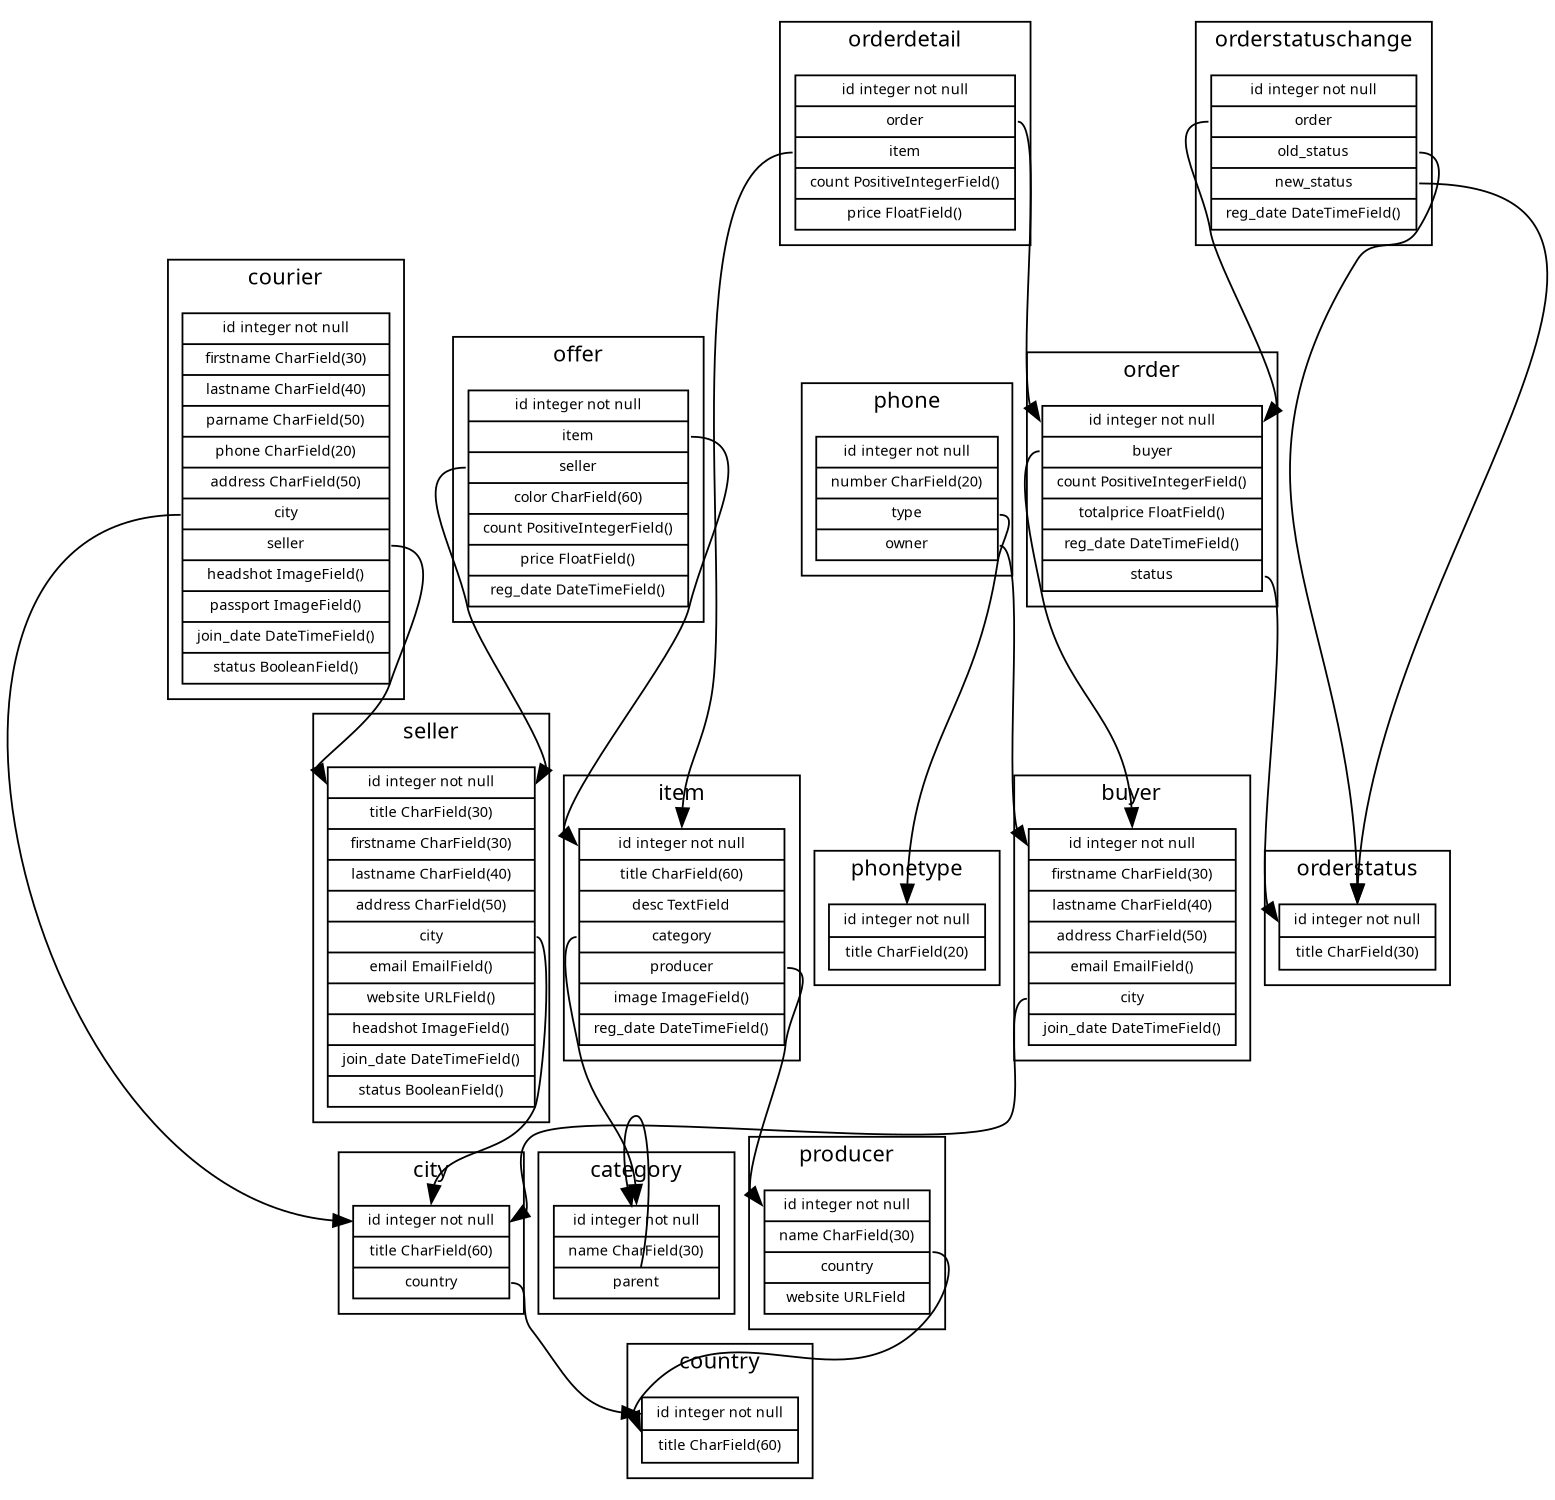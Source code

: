 digraph G {
	graph [rankdir = "TB", compound=true, ratio=compress, size="12,10", 
		remincross=true, center=true];
	node [shape=plaintext, fontname="Verdana", fontsize=8];
	edge [arrowsize=1, color=black, fontname="Verdana", fontsize=8];
	
subgraph cluster_producers {label="producer"; labelloc="t"; fontname="Verdana"; fontsize=12; producers};
producers [shape=record, label="{<id> id integer not null|name CharField(30)|<country> country|website URLField}"]

subgraph cluster_categories {label="category"; labelloc="t"; fontname="Verdana"; fontsize=12; categories};
categories [shape=record, label="{<id> id integer not null|name CharField(30)|<parent> parent}"]

subgraph cluster_items {label="item"; labelloc="t"; fontname="Verdana"; fontsize=12; items};
items [shape=record, label="{<id> id integer not null|title CharField(60)|desc TextField|<category> category|<producer> producer|image ImageField()|reg_date DateTimeField()}"]

subgraph cluster_offers {label="offer"; labelloc="t"; fontname="Verdana"; fontsize=12; offers};
offers [shape=record, label="{<id> id integer not null|<item> item|<seller> seller|color CharField(60)|count PositiveIntegerField()|price FloatField()|reg_date DateTimeField()}"]

subgraph cluster_orders {label="order"; labelloc="t"; fontname="Verdana"; fontsize=12; orders};
orders [shape=record, label="{<id>id integer not null|<buyer> buyer|count PositiveIntegerField()|totalprice FloatField()|reg_date DateTimeField()|<status> status}"]

subgraph cluster_orderdetails {label="orderdetail"; labelloc="t"; fontname="Verdana"; fontsize=12; orderdetails};
orderdetails [shape=record, label="{<id>id integer not null|<order> order|<item> item|count PositiveIntegerField()|price FloatField()}"]

subgraph cluster_orderstatus {label="orderstatus"; labelloc="t"; fontname="Verdana"; fontsize=12; orderstatus};
orderstatus [shape=record, label="{<id>id integer not null|title CharField(30)}"]

subgraph cluster_orderstatuschanges {label="orderstatuschange"; labelloc="t"; fontname="Verdana"; fontsize=12; orderstatuschanges};
orderstatuschanges [shape=record, label="{<id>id integer not null|<order> order|<old_status> old_status|<new_status> new_status|reg_date DateTimeField()}"]

subgraph cluster_buyers {label="buyer"; labelloc="t"; fontname="Verdana"; fontsize=12; buyers};
buyers [shape=record, label="{<id>id integer not null|firstname CharField(30)|lastname CharField(40)|address CharField(50)|email EmailField()|<city> city|join_date DateTimeField()}"]

subgraph cluster_sellers {label="seller"; labelloc="t"; fontname="Verdana"; fontsize=12; sellers};
sellers [shape=record, label="{<id> id integer not null|title CharField(30)|firstname CharField(30)|lastname CharField(40)|address CharField(50)|<city> city|email EmailField()|website URLField()|headshot ImageField()|join_date DateTimeField()|status BooleanField()}"]

subgraph cluster_couriers {label="courier"; labelloc="t"; fontname="Verdana"; fontsize=12; couriers};
couriers [shape=record, label="{<id> id integer not null|firstname CharField(30)|lastname CharField(40)|parname CharField(50)|phone CharField(20)|address CharField(50)|<city> city|<seller> seller|headshot ImageField()|passport ImageField()|join_date DateTimeField()|status BooleanField()}"]

subgraph cluster_countries {label="country"; labelloc="t"; fontname="Verdana"; fontsize=12; countries};
countries [shape=record, label="{<id>id integer not null|title CharField(60)}"]

subgraph cluster_cities {label="city"; labelloc="t"; fontname="Verdana"; fontsize=12; cities};
cities [shape=record, label="{<id>id integer not null|title CharField(60)|<country> country}"]

subgraph cluster_phones {label="phone"; labelloc="t"; fontname="Verdana"; fontsize=12; phones};
phones [shape=record, label="{<id>id integer not null|number CharField(20)|<type> type|<owner> owner}"]

subgraph cluster_phonetypes {label="phonetype"; labelloc="t"; fontname="Verdana"; fontsize=12; phonetypes};
phonetypes [shape=record, label="{<id>id integer not null|title CharField(20)}"]

producers:country -> countries:id [tailport=e, headport=w];
categories:parent -> categories:id;
items:category -> categories:id;
items:producer -> producers:id;
offers:item -> items:id;
offers:seller -> sellers:id;
orders:buyer -> buyers:id;
orders:status -> orderstatus:id;
orderdetails:order -> orders:id;
orderdetails:item -> items:id;
orderstatuschanges:order -> orders:id;
orderstatuschanges:old_status -> orderstatus:id;
orderstatuschanges:new_status -> orderstatus:id;
buyers:city -> cities:id;
sellers:city -> cities:id;
couriers:city -> cities:id;
couriers:seller -> sellers:id;
cities:country -> countries:id;
phones:type -> phonetypes:id;
phones:owner -> buyers:id;

}
